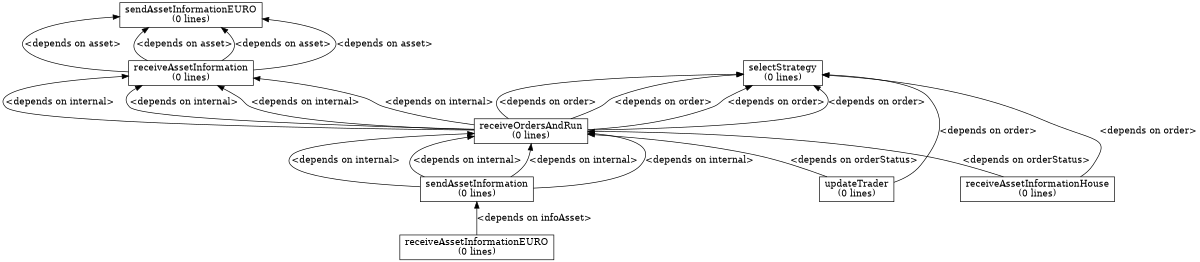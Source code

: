 digraph dependency_graph {
	rankdir=BT;
	size="8,5;"
	node [shape = rect];
	
	/* Functions */
	sendAssetInformation[height = 0.000000, label = "sendAssetInformation\n(0 lines)"]
	receiveOrdersAndRun[height = 0.000000, label = "receiveOrdersAndRun\n(0 lines)"]
	receiveAssetInformation[height = 0.000000, label = "receiveAssetInformation\n(0 lines)"]
	sendAssetInformation[height = 0.000000, label = "sendAssetInformation\n(0 lines)"]
	receiveOrdersAndRun[height = 0.000000, label = "receiveOrdersAndRun\n(0 lines)"]
	receiveAssetInformation[height = 0.000000, label = "receiveAssetInformation\n(0 lines)"]
	receiveAssetInformationHouse[height = 0.000000, label = "receiveAssetInformationHouse\n(0 lines)"]
	updateTrader[height = 0.000000, label = "updateTrader\n(0 lines)"]
	selectStrategy[height = 0.000000, label = "selectStrategy\n(0 lines)"]
	receiveAssetInformationEURO[height = 0.000000, label = "receiveAssetInformationEURO\n(0 lines)"]
	sendAssetInformationEURO[height = 0.000000, label = "sendAssetInformationEURO\n(0 lines)"]
	
	/* Dependencies */
	sendAssetInformation -> receiveOrdersAndRun [ label = "<depends on internal>" ];
	sendAssetInformation -> receiveOrdersAndRun [ label = "<depends on internal>" ];
	receiveOrdersAndRun -> receiveAssetInformation [ label = "<depends on internal>" ];
	receiveOrdersAndRun -> selectStrategy [ label = "<depends on order>" ];
	receiveOrdersAndRun -> receiveAssetInformation [ label = "<depends on internal>" ];
	receiveOrdersAndRun -> selectStrategy [ label = "<depends on order>" ];
	receiveAssetInformation -> sendAssetInformationEURO [ label = "<depends on asset>" ];
	receiveAssetInformation -> sendAssetInformationEURO [ label = "<depends on asset>" ];
	sendAssetInformation -> receiveOrdersAndRun [ label = "<depends on internal>" ];
	sendAssetInformation -> receiveOrdersAndRun [ label = "<depends on internal>" ];
	receiveOrdersAndRun -> receiveAssetInformation [ label = "<depends on internal>" ];
	receiveOrdersAndRun -> selectStrategy [ label = "<depends on order>" ];
	receiveOrdersAndRun -> receiveAssetInformation [ label = "<depends on internal>" ];
	receiveOrdersAndRun -> selectStrategy [ label = "<depends on order>" ];
	receiveAssetInformation -> sendAssetInformationEURO [ label = "<depends on asset>" ];
	receiveAssetInformation -> sendAssetInformationEURO [ label = "<depends on asset>" ];
	receiveAssetInformationHouse -> selectStrategy [ label = "<depends on order>" ];
	receiveAssetInformationHouse -> receiveOrdersAndRun [ label = "<depends on orderStatus>" ];
	updateTrader -> selectStrategy [ label = "<depends on order>" ];
	updateTrader -> receiveOrdersAndRun [ label = "<depends on orderStatus>" ];
	receiveAssetInformationEURO -> sendAssetInformation [ label = "<depends on infoAsset>" ];
}